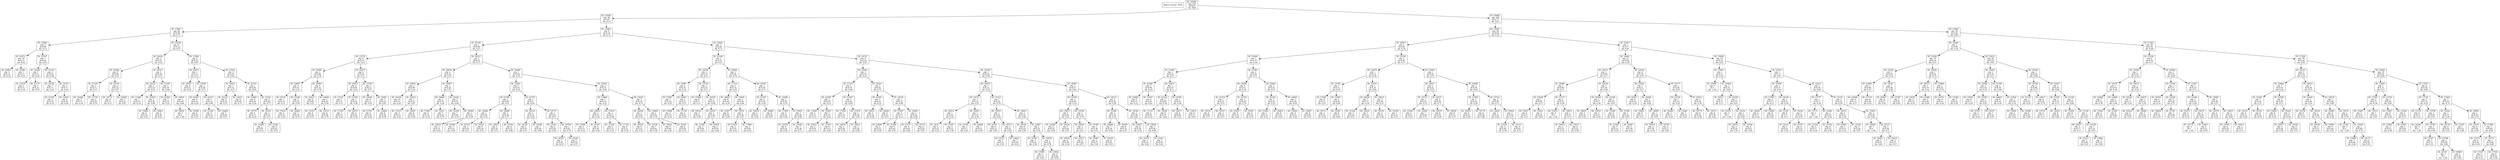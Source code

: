 digraph {
rankdir="TB"
node [shape=box]
stats [label="Objects found: 3500"]
16588 [ label = "ID: 16588 \n obj: 932\n lb:NaN\n hb: NaN"]
14580 [ label = "ID: 14580 \n obj: 56\n lb:0,07\n hb: 0,15"]
17097 [ label = "ID: 17097 \n obj: 94\n lb:0,09\n hb: 0,17"]
14960 [ label = "ID: 14960 \n obj: 9\n lb:0,08\n hb: 0,12"]
15972 [ label = "ID: 15972 \n obj: 18\n lb:0,11\n hb: 0,20"]
16845 [ label = "ID: 16845 \n obj: 3\n lb:0,12\n hb: 0,14"]
15942 [ label = "ID: 15942 \n obj: 7\n lb:0,17\n hb: 0,50"]
14767 [ label = "ID: 14767 \n obj: 1\n lb:0,22\n hb: 0,45"]
15424 [ label = "ID: 15424 \n obj: 1\n lb:0,12\n hb: 0,22"]
15330 [ label = "ID: 15330 \n obj: 5\n lb:0,11\n hb: 0,14"]
15737 [ label = "ID: 15737 \n obj: 7\n lb:0,25\n hb: 0,75"]
15218 [ label = "ID: 15218 \n obj: 2\n lb:0,25\n hb: 0,56"]
14332 [ label = "ID: 14332 \n obj: 7\n lb:0,11\n hb: 0,14"]
16333 [ label = "ID: 16333 \n obj: 1\n lb:0,17\n hb: 0,43"]
15358 [ label = "ID: 15358 \n obj: 5\n lb:0,10\n hb: 0,14"]
14025 [ label = "ID: 14025 \n obj: 6\n lb:0,18\n hb: 0,60"]
15970 [ label = "ID: 15970 \n obj: 27\n lb:0,14\n hb: 0,57"]
14056 [ label = "ID: 14056 \n obj: 3\n lb:0,10\n hb: 0,22"]
16046 [ label = "ID: 16046 \n obj: 9\n lb:0,08\n hb: 0,25"]
17149 [ label = "ID: 17149 \n obj: 1\n lb:0,11\n hb: 0,17"]
16460 [ label = "ID: 16460 \n obj: 3\n lb:0,11\n hb: 0,14"]
17159 [ label = "ID: 17159 \n obj: 5\n lb:0,29\n hb: 0,33"]
15193 [ label = "ID: 15193 \n obj: 2\n lb:0,25\n hb: 0,57"]
14772 [ label = "ID: 14772 \n obj: 4\n lb:0,11\n hb: 0,11"]
15608 [ label = "ID: 15608 \n obj: 7\n lb:0,22\n hb: 0,67"]
16327 [ label = "ID: 16327 \n obj: 2\n lb:0,29\n hb: 0,75"]
16133 [ label = "ID: 16133 \n obj: 1\n lb:0,10\n hb: 0,25"]
15366 [ label = "ID: 15366 \n obj: 7\n lb:0,10\n hb: 0,33"]
15935 [ label = "ID: 15935 \n obj: 1\n lb:0,38\n hb: 0,60"]
15884 [ label = "ID: 15884 \n obj: 4\n lb:0,14\n hb: 0,25"]
14963 [ label = "ID: 14963 \n obj: 5\n lb:0,38\n hb: 0,43"]
15195 [ label = "ID: 15195 \n obj: 1\n lb:0,29\n hb: 0,44"]
14393 [ label = "ID: 14393 \n obj: 7\n lb:0,14\n hb: 0,22"]
16055 [ label = "ID: 16055 \n obj: 1\n lb:0,29\n hb: 0,60"]
16043 [ label = "ID: 16043 \n obj: 2\n lb:∞\n hb: -1,00"]
15580 [ label = "ID: 15580 \n obj: 8\n lb:0,29\n hb: 0,57"]
15589 [ label = "ID: 15589 \n obj: 5\n lb:0,25\n hb: 0,67"]
14873 [ label = "ID: 14873 \n obj: 1\n lb:0,11\n hb: 0,12"]
16057 [ label = "ID: 16057 \n obj: 8\n lb:0,12\n hb: 0,25"]
15959 [ label = "ID: 15959 \n obj: 1\n lb:0,29\n hb: 0,71"]
16345 [ label = "ID: 16345 \n obj: 8\n lb:0,14\n hb: 0,29"]
16215 [ label = "ID: 16215 \n obj: 1\n lb:0,33\n hb: 0,60"]
15199 [ label = "ID: 15199 \n obj: 3\n lb:0,14\n hb: 0,22"]
14468 [ label = "ID: 14468 \n obj: 7\n lb:0,29\n hb: 0,57"]
15203 [ label = "ID: 15203 \n obj: 3\n lb:0,25\n hb: 0,62"]
14921 [ label = "ID: 14921 \n obj: 1\n lb:0,12\n hb: 0,27"]
14122 [ label = "ID: 14122 \n obj: 4\n lb:0,14\n hb: 0,27"]
14433 [ label = "ID: 14433 \n obj: 8\n lb:0,29\n hb: 0,71"]
16152 [ label = "ID: 16152 \n obj: 1\n lb:0,29\n hb: 0,60"]
15960 [ label = "ID: 15960 \n obj: 8\n lb:0,29\n hb: 0,38"]
15241 [ label = "ID: 15241 \n obj: 1\n lb:0,43\n hb: 0,71"]
14770 [ label = "ID: 14770 \n obj: 5\n lb:0,17\n hb: 0,29"]
16351 [ label = "ID: 16351 \n obj: 1\n lb:0,33\n hb: 0,71"]
15248 [ label = "ID: 15248 \n obj: 2\n lb:0,29\n hb: 0,33"]
15242 [ label = "ID: 15242 \n obj: 6\n lb:0,43\n hb: 0,67"]
14585 [ label = "ID: 14585 \n obj: 9\n lb:0,18\n hb: 0,73"]
16195 [ label = "ID: 16195 \n obj: 1\n lb:0,08\n hb: 0,27"]
15278 [ label = "ID: 15278 \n obj: 4\n lb:0,10\n hb: 0,23"]
16048 [ label = "ID: 16048 \n obj: 1\n lb:0,08\n hb: 0,18"]
14887 [ label = "ID: 14887 \n obj: 3\n lb:0,10\n hb: 0,22"]
16716 [ label = "ID: 16716 \n obj: 7\n lb:0,10\n hb: 0,21"]
15344 [ label = "ID: 15344 \n obj: 1\n lb:0,22\n hb: 0,50"]
17022 [ label = "ID: 17022 \n obj: 3\n lb:0,10\n hb: 0,20"]
16085 [ label = "ID: 16085 \n obj: 7\n lb:0,30\n hb: 0,70"]
16083 [ label = "ID: 16083 \n obj: 5\n lb:0,23\n hb: 0,78"]
16415 [ label = "ID: 16415 \n obj: 8\n lb:0,08\n hb: 0,23"]
14648 [ label = "ID: 14648 \n obj: 1\n lb:0,25\n hb: 0,50"]
15353 [ label = "ID: 15353 \n obj: 4\n lb:0,18\n hb: 0,27"]
14153 [ label = "ID: 14153 \n obj: 6\n lb:0,38\n hb: 0,75"]
16873 [ label = "ID: 16873 \n obj: 5\n lb:0,20\n hb: 0,71"]
16973 [ label = "ID: 16973 \n obj: 4\n lb:0,08\n hb: 0,22"]
15332 [ label = "ID: 15332 \n obj: 7\n lb:0,11\n hb: 0,15"]
15766 [ label = "ID: 15766 \n obj: 1\n lb:0,22\n hb: 0,38"]
17328 [ label = "ID: 17328 \n obj: 3\n lb:0,12\n hb: 0,22"]
16072 [ label = "ID: 16072 \n obj: 5\n lb:0,25\n hb: 0,38"]
15792 [ label = "ID: 15792 \n obj: 1\n lb:0,23\n hb: 0,71"]
14654 [ label = "ID: 14654 \n obj: 8\n lb:0,11\n hb: 0,20"]
15847 [ label = "ID: 15847 \n obj: 1\n lb:0,22\n hb: 0,67"]
15791 [ label = "ID: 15791 \n obj: 4\n lb:0,10\n hb: 0,29"]
15666 [ label = "ID: 15666 \n obj: 8\n lb:0,30\n hb: 0,50"]
16223 [ label = "ID: 16223 \n obj: 1\n lb:0,25\n hb: 0,75"]
16876 [ label = "ID: 16876 \n obj: 4\n lb:0,10\n hb: 0,27"]
16016 [ label = "ID: 16016 \n obj: 2\n lb:0,08\n hb: 0,12"]
16229 [ label = "ID: 16229 \n obj: 10\n lb:0,11\n hb: 0,20"]
14014 [ label = "ID: 14014 \n obj: 1\n lb:0,22\n hb: 0,67"]
15123 [ label = "ID: 15123 \n obj: 5\n lb:0,12\n hb: 0,22"]
16497 [ label = "ID: 16497 \n obj: 8\n lb:0,25\n hb: 0,50"]
16097 [ label = "ID: 16097 \n obj: 1\n lb:0,14\n hb: 0,57"]
16806 [ label = "ID: 16806 \n obj: 1\n lb:0,10\n hb: 0,20"]
17095 [ label = "ID: 17095 \n obj: 4\n lb:0,10\n hb: 0,10"]
15613 [ label = "ID: 15613 \n obj: 7\n lb:0,20\n hb: 0,70"]
14262 [ label = "ID: 14262 \n obj: 3\n lb:0,22\n hb: 0,44"]
16320 [ label = "ID: 16320 \n obj: 7\n lb:0,09\n hb: 0,18"]
16040 [ label = "ID: 16040 \n obj: 1\n lb:0,22\n hb: 0,36"]
14419 [ label = "ID: 14419 \n obj: 3\n lb:0,12\n hb: 0,22"]
16500 [ label = "ID: 16500 \n obj: 7\n lb:0,25\n hb: 0,56"]
16649 [ label = "ID: 16649 \n obj: 1\n lb:0,30\n hb: 0,70"]
15481 [ label = "ID: 15481 \n obj: 2\n lb:0,10\n hb: 0,30"]
15390 [ label = "ID: 15390 \n obj: 1\n lb:0,09\n hb: 0,25"]
16498 [ label = "ID: 16498 \n obj: 1\n lb:0,18\n hb: 0,33"]
16710 [ label = "ID: 16710 \n obj: 3\n lb:0,10\n hb: 0,27"]
16221 [ label = "ID: 16221 \n obj: 5\n lb:0,29\n hb: 0,33"]
14989 [ label = "ID: 14989 \n obj: 1\n lb:0,36\n hb: 0,77"]
14933 [ label = "ID: 14933 \n obj: 5\n lb:0,20\n hb: 0,31"]
14794 [ label = "ID: 14794 \n obj: 8\n lb:0,33\n hb: 0,80"]
14779 [ label = "ID: 14779 \n obj: 1\n lb:0,27\n hb: 0,50"]
16214 [ label = "ID: 16214 \n obj: 1\n lb:0,14\n hb: 0,36"]
14524 [ label = "ID: 14524 \n obj: 5\n lb:0,20\n hb: 0,27"]
14208 [ label = "ID: 14208 \n obj: 7\n lb:0,30\n hb: 0,60"]
16772 [ label = "ID: 16772 \n obj: 1\n lb:0,43\n hb: 0,57"]
16102 [ label = "ID: 16102 \n obj: 4\n lb:0,36\n hb: 0,36"]
16769 [ label = "ID: 16769 \n obj: 1\n lb:0,43\n hb: 0,79"]
14526 [ label = "ID: 14526 \n obj: 3\n lb:0,43\n hb: 0,43"]
16220 [ label = "ID: 16220 \n obj: 5\n lb:0,50\n hb: 0,57"]
14643 [ label = "ID: 14643 \n obj: 2\n lb:0,31\n hb: 0,62"]
15886 [ label = "ID: 15886 \n obj: 1\n lb:0,12\n hb: 0,31"]
14693 [ label = "ID: 14693 \n obj: 1\n lb:0,18\n hb: 0,18"]
17090 [ label = "ID: 17090 \n obj: 3\n lb:0,12\n hb: 0,25"]
14747 [ label = "ID: 14747 \n obj: 5\n lb:0,30\n hb: 0,50"]
15419 [ label = "ID: 15419 \n obj: 1\n lb:0,27\n hb: 0,69"]
17224 [ label = "ID: 17224 \n obj: 5\n lb:0,15\n hb: 0,23"]
17124 [ label = "ID: 17124 \n obj: 8\n lb:0,31\n hb: 0,54"]
15633 [ label = "ID: 15633 \n obj: 1\n lb:0,33\n hb: 0,75"]
16028 [ label = "ID: 16028 \n obj: 1\n lb:0,20\n hb: 0,50"]
16550 [ label = "ID: 16550 \n obj: 6\n lb:0,25\n hb: 0,33"]
16196 [ label = "ID: 16196 \n obj: 7\n lb:0,42\n hb: 0,58"]
14869 [ label = "ID: 14869 \n obj: 1\n lb:0,55\n hb: 0,70"]
16435 [ label = "ID: 16435 \n obj: 6\n lb:0,44\n hb: 0,45"]
16191 [ label = "ID: 16191 \n obj: 8\n lb:0,50\n hb: 0,78"]
14992 [ label = "ID: 14992 \n obj: 1\n lb:0,29\n hb: 0,71"]
15108 [ label = "ID: 15108 \n obj: 1\n lb:0,10\n hb: 0,21"]
14536 [ label = "ID: 14536 \n obj: 3\n lb:0,10\n hb: 0,27"]
15997 [ label = "ID: 15997 \n obj: 4\n lb:0,10\n hb: 0,22"]
17487 [ label = "ID: 17487 \n obj: 7\n lb:0,14\n hb: 0,25"]
14943 [ label = "ID: 14943 \n obj: 1\n lb:0,27\n hb: 0,57"]
15994 [ label = "ID: 15994 \n obj: 3\n lb:0,10\n hb: 0,10"]
17139 [ label = "ID: 17139 \n obj: 5\n lb:0,20\n hb: 0,50"]
15335 [ label = "ID: 15335 \n obj: 1\n lb:0,25\n hb: 0,71"]
15998 [ label = "ID: 15998 \n obj: 6\n lb:0,11\n hb: 0,11"]
16076 [ label = "ID: 16076 \n obj: 1\n lb:0,22\n hb: 0,64"]
16510 [ label = "ID: 16510 \n obj: 7\n lb:0,22\n hb: 0,29"]
14525 [ label = "ID: 14525 \n obj: 1\n lb:0,36\n hb: 0,57"]
15346 [ label = "ID: 15346 \n obj: 3\n lb:0,36\n hb: 0,43"]
16478 [ label = "ID: 16478 \n obj: 5\n lb:0,50\n hb: 0,60"]
16064 [ label = "ID: 16064 \n obj: 1\n lb:0,30\n hb: 0,70"]
17116 [ label = "ID: 17116 \n obj: 1\n lb:0,10\n hb: 0,25"]
14891 [ label = "ID: 14891 \n obj: 8\n lb:0,20\n hb: 0,29"]
15095 [ label = "ID: 15095 \n obj: 1\n lb:0,30\n hb: 0,90"]
15597 [ label = "ID: 15597 \n obj: 8\n lb:0,20\n hb: 0,29"]
15101 [ label = "ID: 15101 \n obj: 1\n lb:0,30\n hb: 0,57"]
15831 [ label = "ID: 15831 \n obj: 3\n lb:0,22\n hb: 0,33"]
17080 [ label = "ID: 17080 \n obj: 5\n lb:0,40\n hb: 0,50"]
14561 [ label = "ID: 14561 \n obj: 1\n lb:0,29\n hb: 0,71"]
15207 [ label = "ID: 15207 \n obj: 1\n lb:0,20\n hb: 0,20"]
14614 [ label = "ID: 14614 \n obj: 2\n lb:0,22\n hb: 0,22"]
16869 [ label = "ID: 16869 \n obj: 8\n lb:0,29\n hb: 0,67"]
14498 [ label = "ID: 14498 \n obj: 1\n lb:0,30\n hb: 0,70"]
17399 [ label = "ID: 17399 \n obj: 5\n lb:0,20\n hb: 0,20"]
15995 [ label = "ID: 15995 \n obj: 1\n lb:0,30\n hb: 0,60"]
14550 [ label = "ID: 14550 \n obj: 6\n lb:0,29\n hb: 0,38"]
14520 [ label = "ID: 14520 \n obj: 7\n lb:0,38\n hb: 0,71"]
14531 [ label = "ID: 14531 \n obj: 4\n lb:0,22\n hb: 0,67"]
15642 [ label = "ID: 15642 \n obj: 1\n lb:0,10\n hb: 0,23"]
17210 [ label = "ID: 17210 \n obj: 1\n lb:0,18\n hb: 0,40"]
14595 [ label = "ID: 14595 \n obj: 1\n lb:0,18\n hb: 0,23"]
17448 [ label = "ID: 17448 \n obj: 3\n lb:0,15\n hb: 0,15"]
14563 [ label = "ID: 14563 \n obj: 1\n lb:0,23\n hb: 0,62"]
15832 [ label = "ID: 15832 \n obj: 2\n lb:0,18\n hb: 0,23"]
17103 [ label = "ID: 17103 \n obj: 6\n lb:0,33\n hb: 0,44"]
15587 [ label = "ID: 15587 \n obj: 1\n lb:0,30\n hb: 0,89"]
17294 [ label = "ID: 17294 \n obj: 7\n lb:0,18\n hb: 0,31"]
15378 [ label = "ID: 15378 \n obj: 1\n lb:0,36\n hb: 0,55"]
14970 [ label = "ID: 14970 \n obj: 3\n lb:0,30\n hb: 0,30"]
14912 [ label = "ID: 14912 \n obj: 5\n lb:0,38\n hb: 0,40"]
14541 [ label = "ID: 14541 \n obj: 1\n lb:0,42\n hb: 0,71"]
16365 [ label = "ID: 16365 \n obj: 1\n lb:0,23\n hb: 0,23"]
14913 [ label = "ID: 14913 \n obj: 3\n lb:0,14\n hb: 0,29"]
14696 [ label = "ID: 14696 \n obj: 6\n lb:0,43\n hb: 0,57"]
14576 [ label = "ID: 14576 \n obj: 1\n lb:0,31\n hb: 0,69"]
15507 [ label = "ID: 15507 \n obj: 1\n lb:0,17\n hb: 0,33"]
14928 [ label = "ID: 14928 \n obj: 4\n lb:0,22\n hb: 0,29"]
15309 [ label = "ID: 15309 \n obj: 5\n lb:0,43\n hb: 0,57"]
14991 [ label = "ID: 14991 \n obj: 1\n lb:0,42\n hb: 0,69"]
15133 [ label = "ID: 15133 \n obj: 4\n lb:0,44\n hb: 0,46"]
16770 [ label = "ID: 16770 \n obj: 6\n lb:0,50\n hb: 0,67"]
16238 [ label = "ID: 16238 \n obj: 1\n lb:0,25\n hb: 0,56"]
16470 [ label = "ID: 16470 \n obj: 1\n lb:0,11\n hb: 0,25"]
16712 [ label = "ID: 16712 \n obj: 1\n lb:0,12\n hb: 0,23"]
14914 [ label = "ID: 14914 \n obj: 1\n lb:0,22\n hb: 0,25"]
14517 [ label = "ID: 14517 \n obj: 3\n lb:0,22\n hb: 0,25"]
15397 [ label = "ID: 15397 \n obj: 5\n lb:0,33\n hb: 0,50"]
14565 [ label = "ID: 14565 \n obj: 1\n lb:0,27\n hb: 0,50"]
16164 [ label = "ID: 16164 \n obj: 3\n lb:0,17\n hb: 0,25"]
14064 [ label = "ID: 14064 \n obj: 7\n lb:0,33\n hb: 0,50"]
15312 [ label = "ID: 15312 \n obj: 1\n lb:0,25\n hb: 0,78"]
14555 [ label = "ID: 14555 \n obj: 1\n lb:0,10\n hb: 0,20"]
16551 [ label = "ID: 16551 \n obj: 6\n lb:0,12\n hb: 0,20"]
14172 [ label = "ID: 14172 \n obj: 1\n lb:0,25\n hb: 0,50"]
14521 [ label = "ID: 14521 \n obj: 5\n lb:0,11\n hb: 0,25"]
14622 [ label = "ID: 14622 \n obj: 7\n lb:0,29\n hb: 0,43"]
14005 [ label = "ID: 14005 \n obj: 1\n lb:0,25\n hb: 0,40"]
14558 [ label = "ID: 14558 \n obj: 8\n lb:0,25\n hb: 0,30"]
15987 [ label = "ID: 15987 \n obj: 1\n lb:0,33\n hb: 0,56"]
14591 [ label = "ID: 14591 \n obj: 3\n lb:0,22\n hb: 0,30"]
16476 [ label = "ID: 16476 \n obj: 1\n lb:0,33\n hb: 0,78"]
15996 [ label = "ID: 15996 \n obj: 3\n lb:0,33\n hb: 0,42"]
14952 [ label = "ID: 14952 \n obj: 5\n lb:0,44\n hb: 0,56"]
16001 [ label = "ID: 16001 \n obj: 1\n lb:0,27\n hb: 0,62"]
16530 [ label = "ID: 16530 \n obj: 1\n lb:0,09\n hb: 0,18"]
15637 [ label = "ID: 15637 \n obj: 1\n lb:0,20\n hb: 0,22"]
14298 [ label = "ID: 14298 \n obj: 4\n lb:0,29\n hb: 0,29"]
16234 [ label = "ID: 16234 \n obj: 5\n lb:0,40\n hb: 0,57"]
14149 [ label = "ID: 14149 \n obj: 1\n lb:0,33\n hb: 0,70"]
16039 [ label = "ID: 16039 \n obj: 1\n lb:0,27\n hb: 0,27"]
14202 [ label = "ID: 14202 \n obj: 2\n lb:0,29\n hb: 0,38"]
14275 [ label = "ID: 14275 \n obj: 6\n lb:0,43\n hb: 0,57"]
14748 [ label = "ID: 14748 \n obj: 1\n lb:0,36\n hb: 0,55"]
15902 [ label = "ID: 15902 \n obj: 3\n lb:0,27\n hb: 0,36"]
14139 [ label = "ID: 14139 \n obj: 6\n lb:0,45\n hb: 0,55"]
14512 [ label = "ID: 14512 \n obj: 1\n lb:0,20\n hb: 0,50"]
15399 [ label = "ID: 15399 \n obj: 1\n lb:0,14\n hb: 0,33"]
14499 [ label = "ID: 14499 \n obj: 7\n lb:0,20\n hb: 0,30"]
16658 [ label = "ID: 16658 \n obj: 8\n lb:0,33\n hb: 0,57"]
14184 [ label = "ID: 14184 \n obj: 1\n lb:0,38\n hb: 0,62"]
14587 [ label = "ID: 14587 \n obj: 8\n lb:0,20\n hb: 0,30"]
16030 [ label = "ID: 16030 \n obj: 1\n lb:0,40\n hb: 0,60"]
14535 [ label = "ID: 14535 \n obj: 3\n lb:0,33\n hb: 0,40"]
15421 [ label = "ID: 15421 \n obj: 5\n lb:0,50\n hb: 0,62"]
16984 [ label = "ID: 16984 \n obj: 420\n lb:0,17\n hb: 0,67"]
14067 [ label = "ID: 14067 \n obj: 56\n lb:0,08\n hb: 0,18"]
16687 [ label = "ID: 16687 \n obj: 2\n lb:0,08\n hb: 0,14"]
15948 [ label = "ID: 15948 \n obj: 1\n lb:0,10\n hb: 0,29"]
15628 [ label = "ID: 15628 \n obj: 1\n lb:0,10\n hb: 0,27"]
16586 [ label = "ID: 16586 \n obj: 3\n lb:0,09\n hb: 0,25"]
14966 [ label = "ID: 14966 \n obj: 6\n lb:0,12\n hb: 0,12"]
15367 [ label = "ID: 15367 \n obj: 8\n lb:0,20\n hb: 0,62"]
15915 [ label = "ID: 15915 \n obj: 1\n lb:0,27\n hb: 0,73"]
14124 [ label = "ID: 14124 \n obj: 1\n lb:0,09\n hb: 0,30"]
17132 [ label = "ID: 17132 \n obj: 5\n lb:0,09\n hb: 0,18"]
15639 [ label = "ID: 15639 \n obj: 6\n lb:0,27\n hb: 0,64"]
14704 [ label = "ID: 14704 \n obj: 1\n lb:0,33\n hb: 0,56"]
14871 [ label = "ID: 14871 \n obj: 4\n lb:0,09\n hb: 0,25"]
15932 [ label = "ID: 15932 \n obj: 8\n lb:0,27\n hb: 0,67"]
15382 [ label = "ID: 15382 \n obj: 3\n lb:0,29\n hb: 0,71"]
14209 [ label = "ID: 14209 \n obj: 1\n lb:0,11\n hb: 0,22"]
14710 [ label = "ID: 14710 \n obj: 1\n lb:0,22\n hb: 0,27"]
14519 [ label = "ID: 14519 \n obj: 4\n lb:0,09\n hb: 0,17"]
14707 [ label = "ID: 14707 \n obj: 5\n lb:0,33\n hb: 0,57"]
14729 [ label = "ID: 14729 \n obj: 1\n lb:0,30\n hb: 0,70"]
15855 [ label = "ID: 15855 \n obj: 4\n lb:0,14\n hb: 0,20"]
16567 [ label = "ID: 16567 \n obj: 6\n lb:0,22\n hb: 0,57"]
16604 [ label = "ID: 16604 \n obj: 1\n lb:0,25\n hb: 0,57"]
16340 [ label = "ID: 16340 \n obj: 1\n lb:0,14\n hb: 0,25"]
15383 [ label = "ID: 15383 \n obj: 3\n lb:0,12\n hb: 0,12"]
14063 [ label = "ID: 14063 \n obj: 8\n lb:0,25\n hb: 0,62"]
14661 [ label = "ID: 14661 \n obj: 1\n lb:0,29\n hb: 0,50"]
15066 [ label = "ID: 15066 \n obj: 6\n lb:0,14\n hb: 0,38"]
16607 [ label = "ID: 16607 \n obj: 8\n lb:0,43\n hb: 0,57"]
15528 [ label = "ID: 15528 \n obj: 1\n lb:0,30\n hb: 0,71"]
14878 [ label = "ID: 14878 \n obj: 1\n lb:0,12\n hb: 0,30"]
14395 [ label = "ID: 14395 \n obj: 1\n lb:0,11\n hb: 0,30"]
17046 [ label = "ID: 17046 \n obj: 8\n lb:0,11\n hb: 0,25"]
15893 [ label = "ID: 15893 \n obj: 1\n lb:0,29\n hb: 0,86"]
16711 [ label = "ID: 16711 \n obj: 3\n lb:0,18\n hb: 0,18"]
14387 [ label = "ID: 14387 \n obj: 8\n lb:0,27\n hb: 0,64"]
14470 [ label = "ID: 14470 \n obj: 1\n lb:0,33\n hb: 0,60"]
16928 [ label = "ID: 16928 \n obj: 1\n lb:0,17\n hb: 0,29"]
15326 [ label = "ID: 15326 \n obj: 3\n lb:0,20\n hb: 0,27"]
14431 [ label = "ID: 14431 \n obj: 7\n lb:0,33\n hb: 0,62"]
15627 [ label = "ID: 15627 \n obj: 1\n lb:0,30\n hb: 0,57"]
16105 [ label = "ID: 16105 \n obj: 5\n lb:0,22\n hb: 0,30"]
16336 [ label = "ID: 16336 \n obj: 7\n lb:0,33\n hb: 0,75"]
15050 [ label = "ID: 15050 \n obj: 1\n lb:0,33\n hb: 0,57"]
14411 [ label = "ID: 14411 \n obj: 1\n lb:0,22\n hb: 0,33"]
14733 [ label = "ID: 14733 \n obj: 1\n lb:0,22\n hb: 0,33"]
15240 [ label = "ID: 15240 \n obj: 5\n lb:0,25\n hb: 0,33"]
16209 [ label = "ID: 16209 \n obj: 7\n lb:0,38\n hb: 0,75"]
16371 [ label = "ID: 16371 \n obj: 1\n lb:0,38\n hb: 0,71"]
14870 [ label = "ID: 14870 \n obj: 6\n lb:0,25\n hb: 0,29"]
14059 [ label = "ID: 14059 \n obj: 8\n lb:0,33\n hb: 0,71"]
16648 [ label = "ID: 16648 \n obj: 1\n lb:0,38\n hb: 0,62"]
17369 [ label = "ID: 17369 \n obj: 1\n lb:0,22\n hb: 0,29"]
16923 [ label = "ID: 16923 \n obj: 4\n lb:0,25\n hb: 0,29"]
14774 [ label = "ID: 14774 \n obj: 6\n lb:0,38\n hb: 0,86"]
15742 [ label = "ID: 15742 \n obj: 1\n lb:0,38\n hb: 0,71"]
14429 [ label = "ID: 14429 \n obj: 7\n lb:0,33\n hb: 0,43"]
16929 [ label = "ID: 16929 \n obj: 1\n lb:0,50\n hb: 0,71"]
15550 [ label = "ID: 15550 \n obj: 3\n lb:0,38\n hb: 0,38"]
14712 [ label = "ID: 14712 \n obj: 6\n lb:0,43\n hb: 0,71"]
15027 [ label = "ID: 15027 \n obj: 1\n lb:0,17\n hb: 0,67"]
14861 [ label = "ID: 14861 \n obj: 11\n lb:0,09\n hb: 0,30"]
16513 [ label = "ID: 16513 \n obj: 1\n lb:0,08\n hb: 0,17"]
16880 [ label = "ID: 16880 \n obj: 3\n lb:0,09\n hb: 0,17"]
15038 [ label = "ID: 15038 \n obj: 1\n lb:0,08\n hb: 0,17"]
15457 [ label = "ID: 15457 \n obj: 4\n lb:0,17\n hb: 0,17"]
15422 [ label = "ID: 15422 \n obj: 5\n lb:0,25\n hb: 0,83"]
15373 [ label = "ID: 15373 \n obj: 2\n lb:0,25\n hb: 0,50"]
15676 [ label = "ID: 15676 \n obj: 2\n lb:∞\n hb: -1,00"]
14953 [ label = "ID: 14953 \n obj: 1\n lb:0,17\n hb: 0,71"]
16814 [ label = "ID: 16814 \n obj: 3\n lb:0,14\n hb: 0,14"]
16015 [ label = "ID: 16015 \n obj: 6\n lb:0,25\n hb: 0,50"]
14630 [ label = "ID: 14630 \n obj: 1\n lb:0,18\n hb: 0,50"]
14596 [ label = "ID: 14596 \n obj: 1\n lb:0,17\n hb: 0,38"]
16603 [ label = "ID: 16603 \n obj: 5\n lb:0,18\n hb: 0,18"]
15933 [ label = "ID: 15933 \n obj: 7\n lb:0,27\n hb: 0,50"]
14195 [ label = "ID: 14195 \n obj: 1\n lb:0,43\n hb: 0,67"]
15299 [ label = "ID: 15299 \n obj: 4\n lb:0,22\n hb: 0,29"]
15306 [ label = "ID: 15306 \n obj: 1\n lb:0,33\n hb: 0,67"]
15340 [ label = "ID: 15340 \n obj: 3\n lb:0,14\n hb: 0,29"]
14987 [ label = "ID: 14987 \n obj: 5\n lb:0,38\n hb: 0,43"]
14256 [ label = "ID: 14256 \n obj: 4\n lb:0,18\n hb: 0,70"]
16589 [ label = "ID: 16589 \n obj: 1\n lb:0,11\n hb: 0,27"]
14947 [ label = "ID: 14947 \n obj: 8\n lb:0,10\n hb: 0,18"]
16606 [ label = "ID: 16606 \n obj: 1\n lb:0,20\n hb: 0,80"]
14862 [ label = "ID: 14862 \n obj: 8\n lb:0,11\n hb: 0,17"]
14899 [ label = "ID: 14899 \n obj: 1\n lb:0,18\n hb: 0,67"]
16614 [ label = "ID: 16614 \n obj: 3\n lb:0,18\n hb: 0,18"]
14785 [ label = "ID: 14785 \n obj: 5\n lb:0,27\n hb: 0,45"]
14777 [ label = "ID: 14777 \n obj: 1\n lb:0,29\n hb: 0,67"]
15520 [ label = "ID: 15520 \n obj: 1\n lb:0,12\n hb: 0,25"]
16489 [ label = "ID: 16489 \n obj: 5\n lb:0,17\n hb: 0,29"]
15645 [ label = "ID: 15645 \n obj: 7\n lb:0,33\n hb: 0,67"]
16012 [ label = "ID: 16012 \n obj: 1\n lb:0,30\n hb: 0,78"]
14776 [ label = "ID: 14776 \n obj: 6\n lb:0,22\n hb: 0,29"]
14513 [ label = "ID: 14513 \n obj: 8\n lb:0,30\n hb: 0,62"]
15698 [ label = "ID: 15698 \n obj: 43\n lb:0,33\n hb: 0,83"]
15495 [ label = "ID: 15495 \n obj: 1\n lb:0,12\n hb: 0,14"]
15606 [ label = "ID: 15606 \n obj: 5\n lb:∞\n hb: -1,00"]
15004 [ label = "ID: 15004 \n obj: 1\n lb:0,33\n hb: 0,83"]
16871 [ label = "ID: 16871 \n obj: 5\n lb:0,17\n hb: 0,17"]
16338 [ label = "ID: 16338 \n obj: 1\n lb:0,33\n hb: 0,67"]
14333 [ label = "ID: 14333 \n obj: 2\n lb:∞\n hb: -1,00"]
16352 [ label = "ID: 16352 \n obj: 1\n lb:0,33\n hb: 0,67"]
16555 [ label = "ID: 16555 \n obj: 3\n lb:0,29\n hb: 0,29"]
16166 [ label = "ID: 16166 \n obj: 6\n lb:0,43\n hb: 0,50"]
14319 [ label = "ID: 14319 \n obj: 1\n lb:0,17\n hb: 0,67"]
16556 [ label = "ID: 16556 \n obj: 1\n lb:0,17\n hb: 0,36"]
15780 [ label = "ID: 15780 \n obj: 2\n lb:0,17\n hb: 0,27"]
14995 [ label = "ID: 14995 \n obj: 4\n lb:0,17\n hb: 0,18"]
15600 [ label = "ID: 15600 \n obj: 8\n lb:0,25\n hb: 0,67"]
16236 [ label = "ID: 16236 \n obj: 1\n lb:0,33\n hb: 0,50"]
15141 [ label = "ID: 15141 \n obj: 6\n lb:0,17\n hb: 0,17"]
14182 [ label = "ID: 14182 \n obj: 1\n lb:0,33\n hb: 0,67"]
14212 [ label = "ID: 14212 \n obj: 2\n lb:0,22\n hb: 0,22"]
15707 [ label = "ID: 15707 \n obj: 8\n lb:0,33\n hb: 0,67"]
14211 [ label = "ID: 14211 \n obj: 1\n lb:0,38\n hb: 0,83"]
15777 [ label = "ID: 15777 \n obj: 1\n lb:0,17\n hb: 0,30"]
15771 [ label = "ID: 15771 \n obj: 2\n lb:∞\n hb: -1,00"]
14280 [ label = "ID: 14280 \n obj: 1\n lb:0,29\n hb: 0,50"]
15104 [ label = "ID: 15104 \n obj: 3\n lb:0,17\n hb: 0,30"]
15102 [ label = "ID: 15102 \n obj: 6\n lb:0,33\n hb: 0,50"]
15153 [ label = "ID: 15153 \n obj: 1\n lb:0,33\n hb: 0,50"]
16013 [ label = "ID: 16013 \n obj: 1\n lb:0,33\n hb: 0,38"]
14803 [ label = "ID: 14803 \n obj: 3\n lb:0,33\n hb: 0,33"]
14539 [ label = "ID: 14539 \n obj: 5\n lb:0,38\n hb: 0,67"]
15691 [ label = "ID: 15691 \n obj: 1\n lb:0,50\n hb: 0,83"]
16406 [ label = "ID: 16406 \n obj: 2\n lb:∞\n hb: -1,00"]
14127 [ label = "ID: 14127 \n obj: 1\n lb:0,50\n hb: 0,71"]
14362 [ label = "ID: 14362 \n obj: 3\n lb:0,43\n hb: 0,43"]
14410 [ label = "ID: 14410 \n obj: 5\n lb:0,57\n hb: 0,57"]
15864 [ label = "ID: 15864 \n obj: 30\n lb:0,20\n hb: 0,80"]
14664 [ label = "ID: 14664 \n obj: 1\n lb:0,08\n hb: 0,18"]
15289 [ label = "ID: 15289 \n obj: 15\n lb:0,14\n hb: 0,27"]
16230 [ label = "ID: 16230 \n obj: 1\n lb:0,09\n hb: 0,18"]
15480 [ label = "ID: 15480 \n obj: 1\n lb:0,09\n hb: 0,27"]
16568 [ label = "ID: 16568 \n obj: 4\n lb:0,12\n hb: 0,17"]
17119 [ label = "ID: 17119 \n obj: 6\n lb:0,18\n hb: 0,50"]
16247 [ label = "ID: 16247 \n obj: 1\n lb:0,36\n hb: 0,82"]
16907 [ label = "ID: 16907 \n obj: 6\n lb:0,27\n hb: 0,45"]
15787 [ label = "ID: 15787 \n obj: 7\n lb:0,55\n hb: 0,82"]
14506 [ label = "ID: 14506 \n obj: 1\n lb:0,20\n hb: 0,75"]
16972 [ label = "ID: 16972 \n obj: 5\n lb:0,18\n hb: 0,22"]
14552 [ label = "ID: 14552 \n obj: 4\n lb:0,10\n hb: 0,20"]
15588 [ label = "ID: 15588 \n obj: 5\n lb:0,40\n hb: 0,60"]
16969 [ label = "ID: 16969 \n obj: 5\n lb:0,25\n hb: 0,75"]
14751 [ label = "ID: 14751 \n obj: 4\n lb:0,12\n hb: 0,20"]
15284 [ label = "ID: 15284 \n obj: 7\n lb:0,25\n hb: 0,50"]
15610 [ label = "ID: 15610 \n obj: 26\n lb:0,29\n hb: 0,67"]
15450 [ label = "ID: 15450 \n obj: 1\n lb:0,10\n hb: 0,17"]
16564 [ label = "ID: 16564 \n obj: 1\n lb:0,10\n hb: 0,20"]
15845 [ label = "ID: 15845 \n obj: 8\n lb:0,17\n hb: 0,30"]
16565 [ label = "ID: 16565 \n obj: 1\n lb:0,33\n hb: 0,67"]
16787 [ label = "ID: 16787 \n obj: 3\n lb:0,17\n hb: 0,29"]
14337 [ label = "ID: 14337 \n obj: 7\n lb:0,33\n hb: 0,67"]
15189 [ label = "ID: 15189 \n obj: 1\n lb:0,30\n hb: 0,60"]
14663 [ label = "ID: 14663 \n obj: 8\n lb:0,10\n hb: 0,20"]
15394 [ label = "ID: 15394 \n obj: 1\n lb:0,30\n hb: 0,70"]
15449 [ label = "ID: 15449 \n obj: 3\n lb:0,20\n hb: 0,20"]
15098 [ label = "ID: 15098 \n obj: 8\n lb:0,30\n hb: 0,60"]
16528 [ label = "ID: 16528 \n obj: 1\n lb:0,20\n hb: 0,60"]
16749 [ label = "ID: 16749 \n obj: 1\n lb:0,08\n hb: 0,17"]
15174 [ label = "ID: 15174 \n obj: 7\n lb:0,10\n hb: 0,20"]
16617 [ label = "ID: 16617 \n obj: 8\n lb:0,25\n hb: 0,75"]
14825 [ label = "ID: 14825 \n obj: 1\n lb:0,20\n hb: 0,60"]
15305 [ label = "ID: 15305 \n obj: 1\n lb:0,10\n hb: 0,17"]
15723 [ label = "ID: 15723 \n obj: 2\n lb:0,17\n hb: 0,17"]
16245 [ label = "ID: 16245 \n obj: 6\n lb:0,20\n hb: 0,40"]
15148 [ label = "ID: 15148 \n obj: 1\n lb:0,20\n hb: 0,60"]
15458 [ label = "ID: 15458 \n obj: 8\n lb:0,17\n hb: 0,22"]
15149 [ label = "ID: 15149 \n obj: 1\n lb:0,33\n hb: 0,67"]
14637 [ label = "ID: 14637 \n obj: 3\n lb:0,17\n hb: 0,17"]
14338 [ label = "ID: 14338 \n obj: 1\n lb:0,33\n hb: 0,67"]
15213 [ label = "ID: 15213 \n obj: 3\n lb:0,20\n hb: 0,20"]
15882 [ label = "ID: 15882 \n obj: 7\n lb:0,33\n hb: 0,60"]
17203 [ label = "ID: 17203 \n obj: 56\n lb:0,20\n hb: 0,60"]
15258 [ label = "ID: 15258 \n obj: 6\n lb:0,10\n hb: 0,17"]
15930 [ label = "ID: 15930 \n obj: 1\n lb:0,10\n hb: 0,22"]
14578 [ label = "ID: 14578 \n obj: 2\n lb:0,10\n hb: 0,20"]
16068 [ label = "ID: 16068 \n obj: 7\n lb:0,22\n hb: 0,30"]
14894 [ label = "ID: 14894 \n obj: 1\n lb:0,33\n hb: 0,44"]
15564 [ label = "ID: 15564 \n obj: 3\n lb:0,22\n hb: 0,33"]
15395 [ label = "ID: 15395 \n obj: 5\n lb:0,44\n hb: 0,67"]
16673 [ label = "ID: 16673 \n obj: 1\n lb:0,30\n hb: 0,50"]
14546 [ label = "ID: 14546 \n obj: 7\n lb:0,11\n hb: 0,30"]
16675 [ label = "ID: 16675 \n obj: 1\n lb:0,33\n hb: 0,56"]
14322 [ label = "ID: 14322 \n obj: 5\n lb:0,22\n hb: 0,27"]
16086 [ label = "ID: 16086 \n obj: 7\n lb:0,30\n hb: 0,78"]
16964 [ label = "ID: 16964 \n obj: 1\n lb:0,25\n hb: 0,60"]
15744 [ label = "ID: 15744 \n obj: 1\n lb:0,17\n hb: 0,29"]
16759 [ label = "ID: 16759 \n obj: 5\n lb:0,14\n hb: 0,14"]
14258 [ label = "ID: 14258 \n obj: 1\n lb:0,29\n hb: 0,71"]
14828 [ label = "ID: 14828 \n obj: 5\n lb:0,14\n hb: 0,33"]
15781 [ label = "ID: 15781 \n obj: 7\n lb:0,38\n hb: 0,57"]
15451 [ label = "ID: 15451 \n obj: 1\n lb:0,33\n hb: 0,71"]
14346 [ label = "ID: 14346 \n obj: 1\n lb:0,14\n hb: 0,29"]
15473 [ label = "ID: 15473 \n obj: 3\n lb:0,14\n hb: 0,14"]
16079 [ label = "ID: 16079 \n obj: 1\n lb:0,29\n hb: 0,62"]
16174 [ label = "ID: 16174 \n obj: 2\n lb:∞\n hb: -1,00"]
15493 [ label = "ID: 15493 \n obj: 8\n lb:0,33\n hb: 0,50"]
15685 [ label = "ID: 15685 \n obj: 1\n lb:0,38\n hb: 0,57"]
14579 [ label = "ID: 14579 \n obj: 5\n lb:0,25\n hb: 0,25"]
14625 [ label = "ID: 14625 \n obj: 1\n lb:0,29\n hb: 0,60"]
15094 [ label = "ID: 15094 \n obj: 4\n lb:0,29\n hb: 0,43"]
14613 [ label = "ID: 14613 \n obj: 5\n lb:0,57\n hb: 0,71"]
17289 [ label = "ID: 17289 \n obj: 70\n lb:0,20\n hb: 0,60"]
14215 [ label = "ID: 14215 \n obj: 1\n lb:0,10\n hb: 0,18"]
14844 [ label = "ID: 14844 \n obj: 1\n lb:0,10\n hb: 0,29"]
15544 [ label = "ID: 15544 \n obj: 1\n lb:0,14\n hb: 0,27"]
16315 [ label = "ID: 16315 \n obj: 4\n lb:0,12\n hb: 0,20"]
14553 [ label = "ID: 14553 \n obj: 8\n lb:0,22\n hb: 0,75"]
14566 [ label = "ID: 14566 \n obj: 1\n lb:0,29\n hb: 0,71"]
15809 [ label = "ID: 15809 \n obj: 8\n lb:0,12\n hb: 0,25"]
14543 [ label = "ID: 14543 \n obj: 1\n lb:0,27\n hb: 0,56"]
16937 [ label = "ID: 16937 \n obj: 3\n lb:0,29\n hb: 0,36"]
16544 [ label = "ID: 16544 \n obj: 6\n lb:0,43\n hb: 0,57"]
16023 [ label = "ID: 16023 \n obj: 1\n lb:0,30\n hb: 0,75"]
15406 [ label = "ID: 15406 \n obj: 1\n lb:0,20\n hb: 0,30"]
14159 [ label = "ID: 14159 \n obj: 6\n lb:0,12\n hb: 0,33"]
14416 [ label = "ID: 14416 \n obj: 1\n lb:0,38\n hb: 0,75"]
14634 [ label = "ID: 14634 \n obj: 2\n lb:0,33\n hb: 0,33"]
14994 [ label = "ID: 14994 \n obj: 6\n lb:0,44\n hb: 0,67"]
14979 [ label = "ID: 14979 \n obj: 1\n lb:0,40\n hb: 0,80"]
14948 [ label = "ID: 14948 \n obj: 6\n lb:0,30\n hb: 0,30"]
14551 [ label = "ID: 14551 \n obj: 1\n lb:0,40\n hb: 0,70"]
15162 [ label = "ID: 15162 \n obj: 2\n lb:∞\n hb: -1,00"]
15916 [ label = "ID: 15916 \n obj: 1\n lb:0,40\n hb: 0,70"]
15408 [ label = "ID: 15408 \n obj: 3\n lb:0,40\n hb: 0,40"]
16175 [ label = "ID: 16175 \n obj: 6\n lb:0,50\n hb: 0,50"]
16280 [ label = "ID: 16280 \n obj: 10\n lb:0,20\n hb: 0,60"]
15063 [ label = "ID: 15063 \n obj: 1\n lb:0,11\n hb: 0,17"]
17205 [ label = "ID: 17205 \n obj: 2\n lb:0,17\n hb: 0,38"]
15487 [ label = "ID: 15487 \n obj: 5\n lb:0,12\n hb: 0,22"]
15512 [ label = "ID: 15512 \n obj: 7\n lb:0,25\n hb: 0,67"]
15756 [ label = "ID: 15756 \n obj: 1\n lb:0,43\n hb: 0,83"]
15897 [ label = "ID: 15897 \n obj: 6\n lb:0,22\n hb: 0,29"]
15596 [ label = "ID: 15596 \n obj: 1\n lb:0,33\n hb: 0,75"]
15062 [ label = "ID: 15062 \n obj: 3\n lb:0,33\n hb: 0,38"]
14901 [ label = "ID: 14901 \n obj: 5\n lb:0,50\n hb: 0,67"]
17057 [ label = "ID: 17057 \n obj: 4\n lb:0,20\n hb: 0,80"]
17126 [ label = "ID: 17126 \n obj: 2\n lb:0,12\n hb: 0,22"]
15139 [ label = "ID: 15139 \n obj: 8\n lb:0,11\n hb: 0,11"]
15798 [ label = "ID: 15798 \n obj: 1\n lb:0,20\n hb: 0,67"]
16281 [ label = "ID: 16281 \n obj: 4\n lb:∞\n hb: -1,00"]
15782 [ label = "ID: 15782 \n obj: 1\n lb:0,20\n hb: 0,40"]
16167 [ label = "ID: 16167 \n obj: 3\n lb:0,11\n hb: 0,11"]
15298 [ label = "ID: 15298 \n obj: 2\n lb:0,20\n hb: 0,60"]
14347 [ label = "ID: 14347 \n obj: 1\n lb:∞\n hb: -1,00"]
16809 [ label = "ID: 16809 \n obj: 7\n lb:0,20\n hb: 0,40"]
17000 [ label = "ID: 17000 \n obj: 1\n lb:0,25\n hb: 0,75"]
14342 [ label = "ID: 14342 \n obj: 1\n lb:0,17\n hb: 0,20"]
14720 [ label = "ID: 14720 \n obj: 4\n lb:0,20\n hb: 0,25"]
15307 [ label = "ID: 15307 \n obj: 7\n lb:0,33\n hb: 0,60"]
16995 [ label = "ID: 16995 \n obj: 1\n lb:0,25\n hb: 0,75"]
15510 [ label = "ID: 15510 \n obj: 8\n lb:0,20\n hb: 0,29"]
17400 [ label = "ID: 17400 \n obj: 1\n lb:0,40\n hb: 0,60"]
15132 [ label = "ID: 15132 \n obj: 4\n lb:0,20\n hb: 0,29"]
16737 [ label = "ID: 16737 \n obj: 1\n lb:0,40\n hb: 0,80"]
15107 [ label = "ID: 15107 \n obj: 3\n lb:0,33\n hb: 0,33"]
17034 [ label = "ID: 17034 \n obj: 6\n lb:0,50\n hb: 0,50"]
16588 -> 14580
14580 -> 17097
17097 -> 14960
14960 -> 15972
15972 -> 16845
15972 -> 15942
14960 -> 14767
14767 -> 15424
15424 -> 15330
15424 -> 15737
14767 -> 15218
15218 -> 14332
15218 -> 16333
16333 -> 15358
16333 -> 14025
17097 -> 15970
15970 -> 14056
14056 -> 16046
16046 -> 17149
17149 -> 16460
17149 -> 17159
16046 -> 15193
15193 -> 14772
15193 -> 15608
14056 -> 16327
16327 -> 16133
16133 -> 15366
16133 -> 15935
15935 -> 15884
15935 -> 14963
16327 -> 15195
15195 -> 14393
15195 -> 16055
16055 -> 16043
16055 -> 15580
15970 -> 15589
15589 -> 14873
14873 -> 16057
14873 -> 15959
15959 -> 16345
15959 -> 16215
16215 -> 15199
16215 -> 14468
15589 -> 15203
15203 -> 14921
14921 -> 14122
14921 -> 14433
15203 -> 16152
16152 -> 15960
16152 -> 15241
15241 -> 14770
15241 -> 16351
16351 -> 15248
16351 -> 15242
14580 -> 14585
14585 -> 16195
16195 -> 15278
15278 -> 16048
16048 -> 14887
14887 -> 16716
14887 -> 15344
15344 -> 17022
15344 -> 16085
16048 -> 16083
16083 -> 16415
16083 -> 14648
14648 -> 15353
14648 -> 14153
15278 -> 16873
16873 -> 16973
16973 -> 15332
16973 -> 15766
15766 -> 17328
15766 -> 16072
16873 -> 15792
15792 -> 14654
15792 -> 15847
15847 -> 15791
15847 -> 15666
16195 -> 16223
16223 -> 16876
16876 -> 16016
16016 -> 16229
16016 -> 14014
14014 -> 15123
14014 -> 16497
16876 -> 16097
16097 -> 16806
16806 -> 17095
16806 -> 15613
16097 -> 14262
14262 -> 16320
14262 -> 16040
16040 -> 14419
16040 -> 16500
16223 -> 16649
16649 -> 15481
15481 -> 15390
15390 -> 16498
16498 -> 16710
16498 -> 16221
15390 -> 14989
14989 -> 14933
14989 -> 14794
15481 -> 14779
14779 -> 16214
16214 -> 14524
16214 -> 14208
14779 -> 16772
16772 -> 16102
16772 -> 16769
16769 -> 14526
16769 -> 16220
16649 -> 14643
14643 -> 15886
15886 -> 14693
14693 -> 17090
14693 -> 14747
15886 -> 15419
15419 -> 17224
15419 -> 17124
14643 -> 15633
15633 -> 16028
16028 -> 16550
16028 -> 16196
15633 -> 14869
14869 -> 16435
14869 -> 16191
14585 -> 14992
14992 -> 15108
15108 -> 14536
14536 -> 15997
15997 -> 17487
15997 -> 14943
14943 -> 15994
14943 -> 17139
14536 -> 15335
15335 -> 15998
15335 -> 16076
16076 -> 16510
16076 -> 14525
14525 -> 15346
14525 -> 16478
15108 -> 16064
16064 -> 17116
17116 -> 14891
17116 -> 15095
15095 -> 15597
15095 -> 15101
15101 -> 15831
15101 -> 17080
16064 -> 14561
14561 -> 15207
15207 -> 14614
15207 -> 16869
14561 -> 14498
14498 -> 17399
14498 -> 15995
15995 -> 14550
15995 -> 14520
14992 -> 14531
14531 -> 15642
15642 -> 17210
17210 -> 14595
14595 -> 17448
14595 -> 14563
14563 -> 15832
14563 -> 17103
17210 -> 15587
15587 -> 17294
15587 -> 15378
15378 -> 14970
15378 -> 14912
15642 -> 14541
14541 -> 16365
16365 -> 14913
16365 -> 14696
14541 -> 14576
14576 -> 15507
15507 -> 14928
15507 -> 15309
14576 -> 14991
14991 -> 15133
14991 -> 16770
14531 -> 16238
16238 -> 16470
16470 -> 16712
16712 -> 14914
14914 -> 14517
14914 -> 15397
16712 -> 14565
14565 -> 16164
14565 -> 14064
16470 -> 15312
15312 -> 14555
14555 -> 16551
14555 -> 14172
14172 -> 14521
14172 -> 14622
15312 -> 14005
14005 -> 14558
14005 -> 15987
15987 -> 14591
15987 -> 16476
16476 -> 15996
16476 -> 14952
16238 -> 16001
16001 -> 16530
16530 -> 15637
15637 -> 14298
15637 -> 16234
16530 -> 14149
14149 -> 16039
16039 -> 14202
16039 -> 14275
14149 -> 14748
14748 -> 15902
14748 -> 14139
16001 -> 14512
14512 -> 15399
15399 -> 14499
15399 -> 16658
14512 -> 14184
14184 -> 14587
14184 -> 16030
16030 -> 14535
16030 -> 15421
16588 -> 16984
16984 -> 14067
14067 -> 16687
16687 -> 15948
15948 -> 15628
15628 -> 16586
16586 -> 14966
16586 -> 15367
15628 -> 15915
15915 -> 14124
14124 -> 17132
14124 -> 15639
15915 -> 14704
14704 -> 14871
14704 -> 15932
15948 -> 15382
15382 -> 14209
14209 -> 14710
14710 -> 14519
14710 -> 14707
14209 -> 14729
14729 -> 15855
14729 -> 16567
15382 -> 16604
16604 -> 16340
16340 -> 15383
16340 -> 14063
16604 -> 14661
14661 -> 15066
14661 -> 16607
16687 -> 15528
15528 -> 14878
14878 -> 14395
14395 -> 17046
14395 -> 15893
15893 -> 16711
15893 -> 14387
14878 -> 14470
14470 -> 16928
16928 -> 15326
16928 -> 14431
14470 -> 15627
15627 -> 16105
15627 -> 16336
15528 -> 15050
15050 -> 14411
14411 -> 14733
14733 -> 15240
14733 -> 16209
14411 -> 16371
16371 -> 14870
16371 -> 14059
15050 -> 16648
16648 -> 17369
17369 -> 16923
17369 -> 14774
16648 -> 15742
15742 -> 14429
15742 -> 16929
16929 -> 15550
16929 -> 14712
14067 -> 15027
15027 -> 14861
14861 -> 16513
16513 -> 16880
16880 -> 15038
15038 -> 15457
15038 -> 15422
16880 -> 15373
15373 -> 15676
15373 -> 14953
14953 -> 16814
14953 -> 16015
16513 -> 14630
14630 -> 14596
14596 -> 16603
14596 -> 15933
14630 -> 14195
14195 -> 15299
14195 -> 15306
15306 -> 15340
15306 -> 14987
14861 -> 14256
14256 -> 16589
16589 -> 14947
16589 -> 16606
16606 -> 14862
16606 -> 14899
14899 -> 16614
14899 -> 14785
14256 -> 14777
14777 -> 15520
15520 -> 16489
15520 -> 15645
14777 -> 16012
16012 -> 14776
16012 -> 14513
15027 -> 15698
15698 -> 15495
15495 -> 15606
15495 -> 15004
15004 -> 16871
15004 -> 16338
16338 -> 14333
16338 -> 16352
16352 -> 16555
16352 -> 16166
15698 -> 14319
14319 -> 16556
16556 -> 15780
15780 -> 14995
15780 -> 15600
16556 -> 16236
16236 -> 15141
16236 -> 14182
14182 -> 14212
14182 -> 15707
14319 -> 14211
14211 -> 15777
15777 -> 15771
15777 -> 14280
14280 -> 15104
14280 -> 15102
14211 -> 15153
15153 -> 16013
16013 -> 14803
16013 -> 14539
15153 -> 15691
15691 -> 16406
15691 -> 14127
14127 -> 14362
14127 -> 14410
16984 -> 15864
15864 -> 14664
14664 -> 15289
15289 -> 16230
16230 -> 15480
15480 -> 16568
15480 -> 17119
16230 -> 16247
16247 -> 16907
16247 -> 15787
15289 -> 14506
14506 -> 16972
16972 -> 14552
16972 -> 15588
14506 -> 16969
16969 -> 14751
16969 -> 15284
14664 -> 15610
15610 -> 15450
15450 -> 16564
16564 -> 15845
16564 -> 16565
16565 -> 16787
16565 -> 14337
15450 -> 15189
15189 -> 14663
15189 -> 15394
15394 -> 15449
15394 -> 15098
15610 -> 16528
16528 -> 16749
16749 -> 15174
16749 -> 16617
16528 -> 14825
14825 -> 15305
15305 -> 15723
15305 -> 16245
14825 -> 15148
15148 -> 15458
15148 -> 15149
15149 -> 14637
15149 -> 14338
14338 -> 15213
14338 -> 15882
15864 -> 17203
17203 -> 15258
15258 -> 15930
15930 -> 14578
14578 -> 16068
14578 -> 14894
14894 -> 15564
14894 -> 15395
15930 -> 16673
16673 -> 14546
16673 -> 16675
16675 -> 14322
16675 -> 16086
15258 -> 16964
16964 -> 15744
15744 -> 16759
15744 -> 14258
14258 -> 14828
14258 -> 15781
16964 -> 15451
15451 -> 14346
14346 -> 15473
14346 -> 16079
16079 -> 16174
16079 -> 15493
15451 -> 15685
15685 -> 14579
15685 -> 14625
14625 -> 15094
14625 -> 14613
17203 -> 17289
17289 -> 14215
14215 -> 14844
14844 -> 15544
15544 -> 16315
15544 -> 14553
14844 -> 14566
14566 -> 15809
14566 -> 14543
14543 -> 16937
14543 -> 16544
14215 -> 16023
16023 -> 15406
15406 -> 14159
15406 -> 14416
14416 -> 14634
14416 -> 14994
16023 -> 14979
14979 -> 14948
14979 -> 14551
14551 -> 15162
14551 -> 15916
15916 -> 15408
15916 -> 16175
17289 -> 16280
16280 -> 15063
15063 -> 17205
17205 -> 15487
17205 -> 15512
15063 -> 15756
15756 -> 15897
15756 -> 15596
15596 -> 15062
15596 -> 14901
16280 -> 17057
17057 -> 17126
17126 -> 15139
17126 -> 15798
15798 -> 16281
15798 -> 15782
15782 -> 16167
15782 -> 15298
15298 -> 14347
15298 -> 16809
17057 -> 17000
17000 -> 14342
14342 -> 14720
14342 -> 15307
17000 -> 16995
16995 -> 15510
16995 -> 17400
17400 -> 15132
17400 -> 16737
16737 -> 15107
16737 -> 17034
}